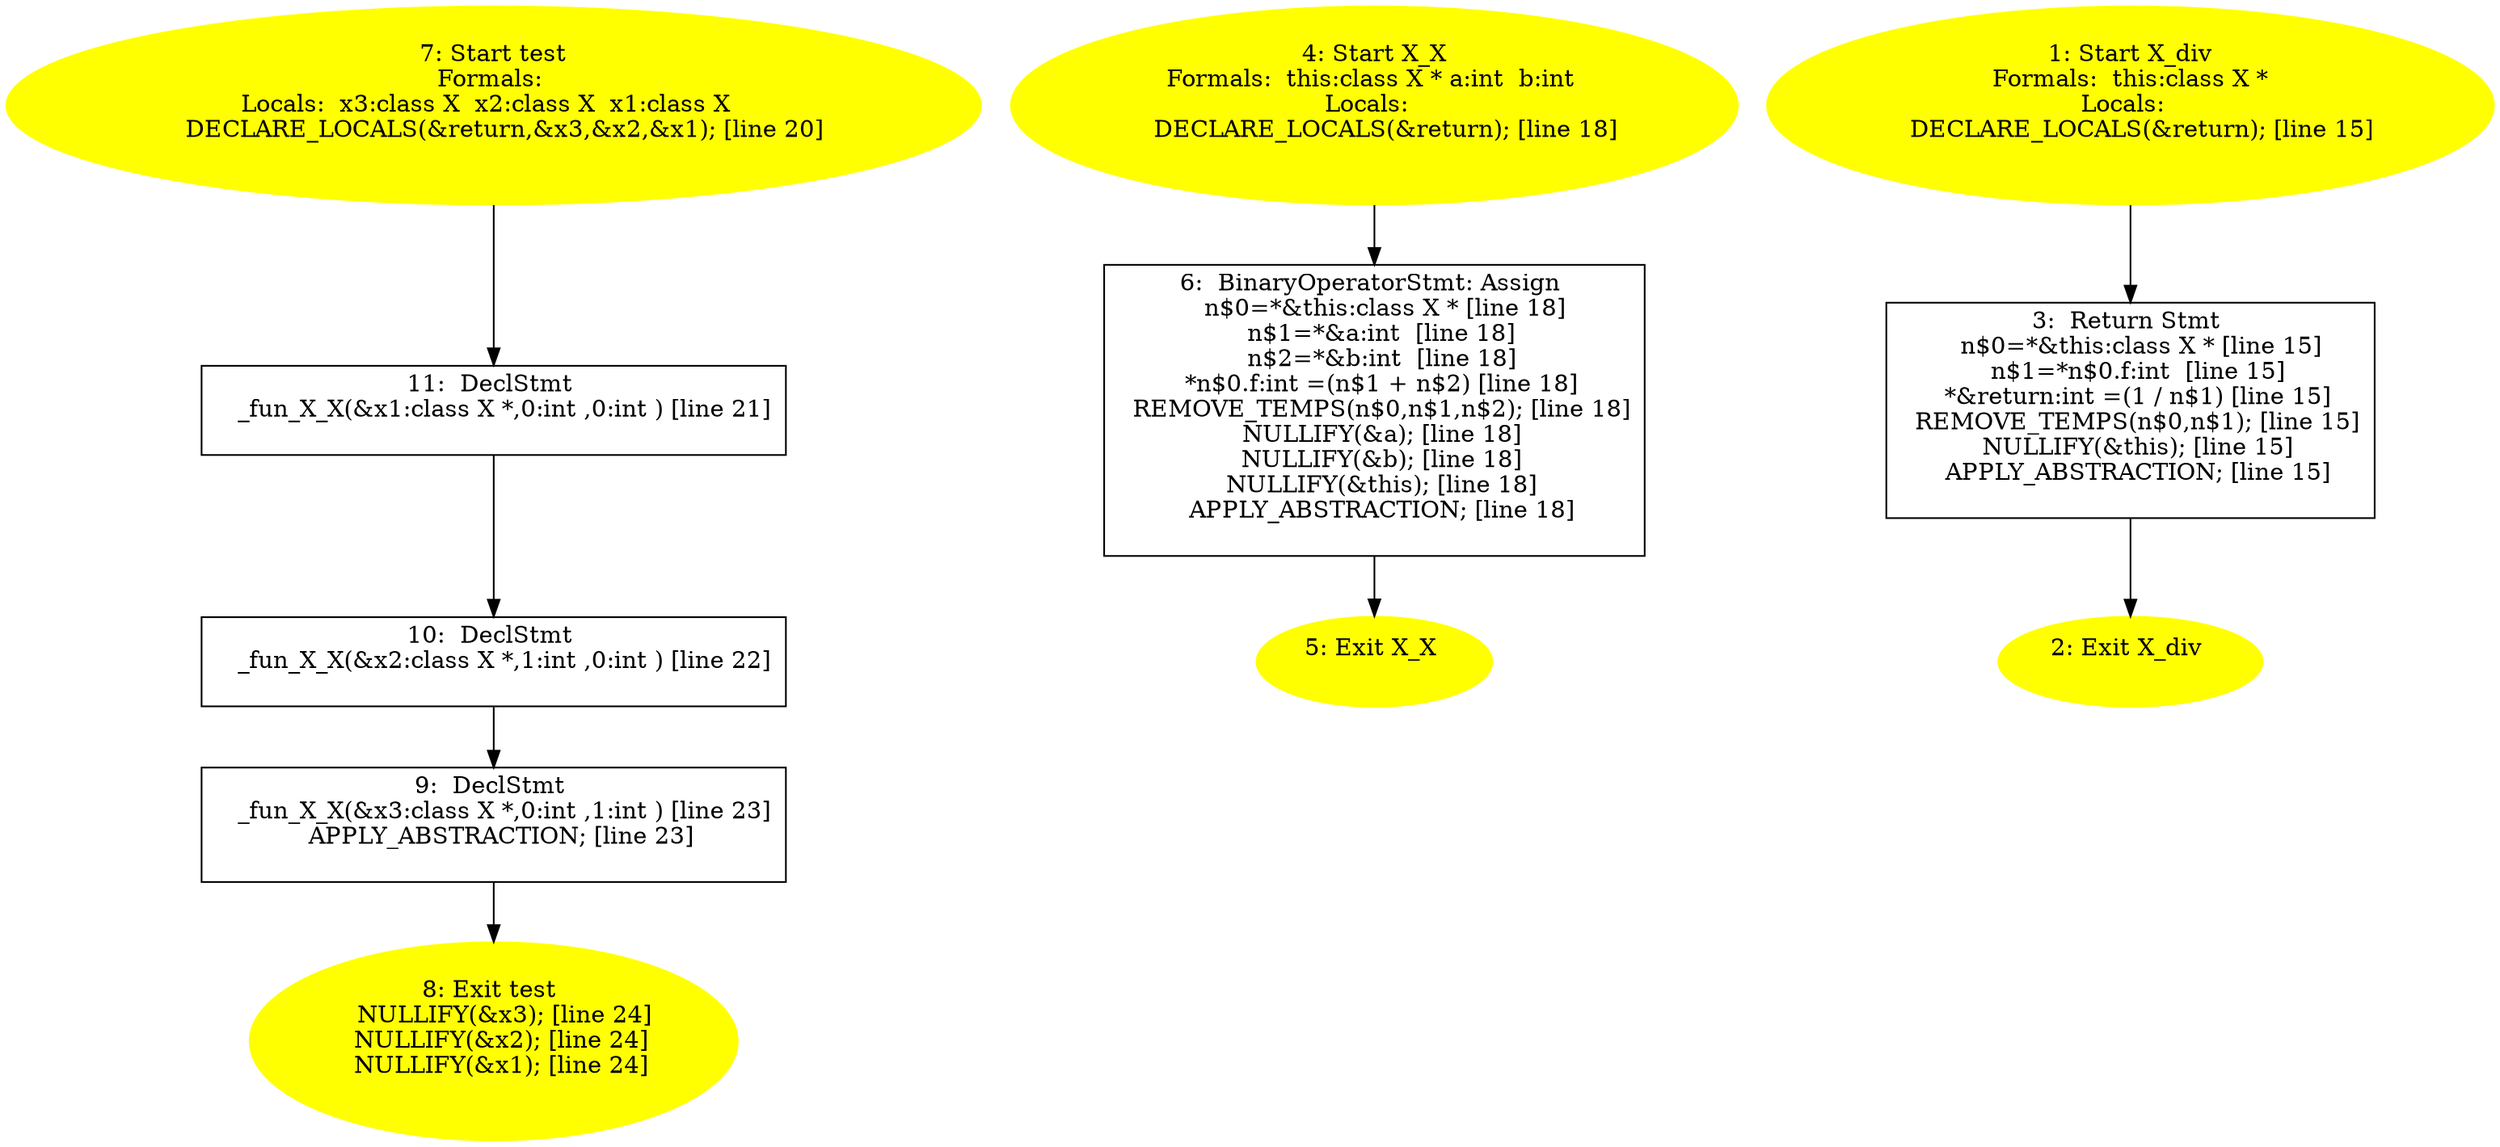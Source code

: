 /* @generated */
digraph iCFG {
11 [label="11:  DeclStmt \n   _fun_X_X(&x1:class X *,0:int ,0:int ) [line 21]\n " shape="box"]
	

	 11 -> 10 ;
10 [label="10:  DeclStmt \n   _fun_X_X(&x2:class X *,1:int ,0:int ) [line 22]\n " shape="box"]
	

	 10 -> 9 ;
9 [label="9:  DeclStmt \n   _fun_X_X(&x3:class X *,0:int ,1:int ) [line 23]\n  APPLY_ABSTRACTION; [line 23]\n " shape="box"]
	

	 9 -> 8 ;
8 [label="8: Exit test \n   NULLIFY(&x3); [line 24]\n  NULLIFY(&x2); [line 24]\n  NULLIFY(&x1); [line 24]\n " color=yellow style=filled]
	

7 [label="7: Start test\nFormals: \nLocals:  x3:class X  x2:class X  x1:class X  \n   DECLARE_LOCALS(&return,&x3,&x2,&x1); [line 20]\n " color=yellow style=filled]
	

	 7 -> 11 ;
6 [label="6:  BinaryOperatorStmt: Assign \n   n$0=*&this:class X * [line 18]\n  n$1=*&a:int  [line 18]\n  n$2=*&b:int  [line 18]\n  *n$0.f:int =(n$1 + n$2) [line 18]\n  REMOVE_TEMPS(n$0,n$1,n$2); [line 18]\n  NULLIFY(&a); [line 18]\n  NULLIFY(&b); [line 18]\n  NULLIFY(&this); [line 18]\n  APPLY_ABSTRACTION; [line 18]\n " shape="box"]
	

	 6 -> 5 ;
5 [label="5: Exit X_X \n  " color=yellow style=filled]
	

4 [label="4: Start X_X\nFormals:  this:class X * a:int  b:int \nLocals:  \n   DECLARE_LOCALS(&return); [line 18]\n " color=yellow style=filled]
	

	 4 -> 6 ;
3 [label="3:  Return Stmt \n   n$0=*&this:class X * [line 15]\n  n$1=*n$0.f:int  [line 15]\n  *&return:int =(1 / n$1) [line 15]\n  REMOVE_TEMPS(n$0,n$1); [line 15]\n  NULLIFY(&this); [line 15]\n  APPLY_ABSTRACTION; [line 15]\n " shape="box"]
	

	 3 -> 2 ;
2 [label="2: Exit X_div \n  " color=yellow style=filled]
	

1 [label="1: Start X_div\nFormals:  this:class X *\nLocals:  \n   DECLARE_LOCALS(&return); [line 15]\n " color=yellow style=filled]
	

	 1 -> 3 ;
}
